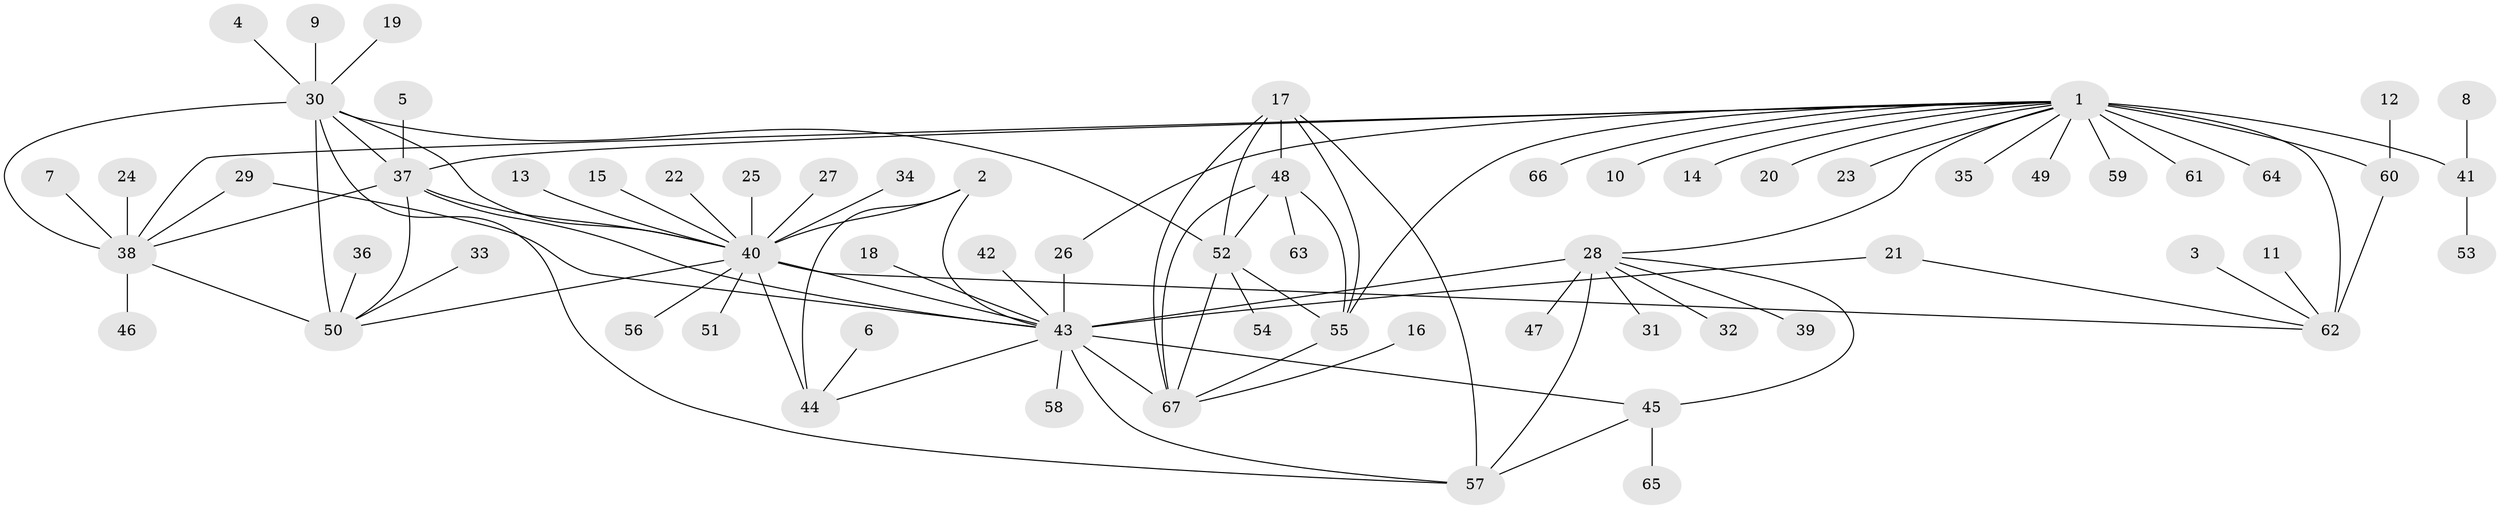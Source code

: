 // original degree distribution, {8: 0.045112781954887216, 11: 0.015037593984962405, 7: 0.05263157894736842, 13: 0.007518796992481203, 10: 0.022556390977443608, 6: 0.007518796992481203, 9: 0.05263157894736842, 12: 0.015037593984962405, 5: 0.015037593984962405, 2: 0.08270676691729323, 1: 0.6390977443609023, 3: 0.03007518796992481, 4: 0.015037593984962405}
// Generated by graph-tools (version 1.1) at 2025/50/03/09/25 03:50:33]
// undirected, 67 vertices, 95 edges
graph export_dot {
graph [start="1"]
  node [color=gray90,style=filled];
  1;
  2;
  3;
  4;
  5;
  6;
  7;
  8;
  9;
  10;
  11;
  12;
  13;
  14;
  15;
  16;
  17;
  18;
  19;
  20;
  21;
  22;
  23;
  24;
  25;
  26;
  27;
  28;
  29;
  30;
  31;
  32;
  33;
  34;
  35;
  36;
  37;
  38;
  39;
  40;
  41;
  42;
  43;
  44;
  45;
  46;
  47;
  48;
  49;
  50;
  51;
  52;
  53;
  54;
  55;
  56;
  57;
  58;
  59;
  60;
  61;
  62;
  63;
  64;
  65;
  66;
  67;
  1 -- 10 [weight=1.0];
  1 -- 14 [weight=1.0];
  1 -- 20 [weight=1.0];
  1 -- 23 [weight=1.0];
  1 -- 26 [weight=1.0];
  1 -- 28 [weight=1.0];
  1 -- 35 [weight=1.0];
  1 -- 37 [weight=1.0];
  1 -- 38 [weight=1.0];
  1 -- 41 [weight=1.0];
  1 -- 49 [weight=1.0];
  1 -- 55 [weight=1.0];
  1 -- 59 [weight=1.0];
  1 -- 60 [weight=4.0];
  1 -- 61 [weight=1.0];
  1 -- 62 [weight=4.0];
  1 -- 64 [weight=1.0];
  1 -- 66 [weight=1.0];
  2 -- 40 [weight=2.0];
  2 -- 43 [weight=1.0];
  2 -- 44 [weight=2.0];
  3 -- 62 [weight=1.0];
  4 -- 30 [weight=1.0];
  5 -- 37 [weight=1.0];
  6 -- 44 [weight=1.0];
  7 -- 38 [weight=1.0];
  8 -- 41 [weight=1.0];
  9 -- 30 [weight=1.0];
  11 -- 62 [weight=1.0];
  12 -- 60 [weight=1.0];
  13 -- 40 [weight=1.0];
  15 -- 40 [weight=1.0];
  16 -- 67 [weight=1.0];
  17 -- 48 [weight=2.0];
  17 -- 52 [weight=1.0];
  17 -- 55 [weight=1.0];
  17 -- 57 [weight=1.0];
  17 -- 67 [weight=1.0];
  18 -- 43 [weight=1.0];
  19 -- 30 [weight=1.0];
  21 -- 43 [weight=1.0];
  21 -- 62 [weight=1.0];
  22 -- 40 [weight=1.0];
  24 -- 38 [weight=1.0];
  25 -- 40 [weight=1.0];
  26 -- 43 [weight=1.0];
  27 -- 40 [weight=1.0];
  28 -- 31 [weight=1.0];
  28 -- 32 [weight=1.0];
  28 -- 39 [weight=1.0];
  28 -- 43 [weight=4.0];
  28 -- 45 [weight=2.0];
  28 -- 47 [weight=1.0];
  28 -- 57 [weight=2.0];
  29 -- 38 [weight=1.0];
  29 -- 43 [weight=1.0];
  30 -- 37 [weight=3.0];
  30 -- 38 [weight=3.0];
  30 -- 40 [weight=1.0];
  30 -- 50 [weight=3.0];
  30 -- 52 [weight=1.0];
  30 -- 57 [weight=1.0];
  33 -- 50 [weight=1.0];
  34 -- 40 [weight=1.0];
  36 -- 50 [weight=1.0];
  37 -- 38 [weight=1.0];
  37 -- 40 [weight=1.0];
  37 -- 43 [weight=1.0];
  37 -- 50 [weight=1.0];
  38 -- 46 [weight=1.0];
  38 -- 50 [weight=1.0];
  40 -- 43 [weight=2.0];
  40 -- 44 [weight=4.0];
  40 -- 50 [weight=1.0];
  40 -- 51 [weight=1.0];
  40 -- 56 [weight=1.0];
  40 -- 62 [weight=1.0];
  41 -- 53 [weight=1.0];
  42 -- 43 [weight=1.0];
  43 -- 44 [weight=2.0];
  43 -- 45 [weight=2.0];
  43 -- 57 [weight=2.0];
  43 -- 58 [weight=1.0];
  43 -- 67 [weight=1.0];
  45 -- 57 [weight=1.0];
  45 -- 65 [weight=1.0];
  48 -- 52 [weight=2.0];
  48 -- 55 [weight=2.0];
  48 -- 63 [weight=1.0];
  48 -- 67 [weight=2.0];
  52 -- 54 [weight=1.0];
  52 -- 55 [weight=1.0];
  52 -- 67 [weight=1.0];
  55 -- 67 [weight=1.0];
  60 -- 62 [weight=1.0];
}
